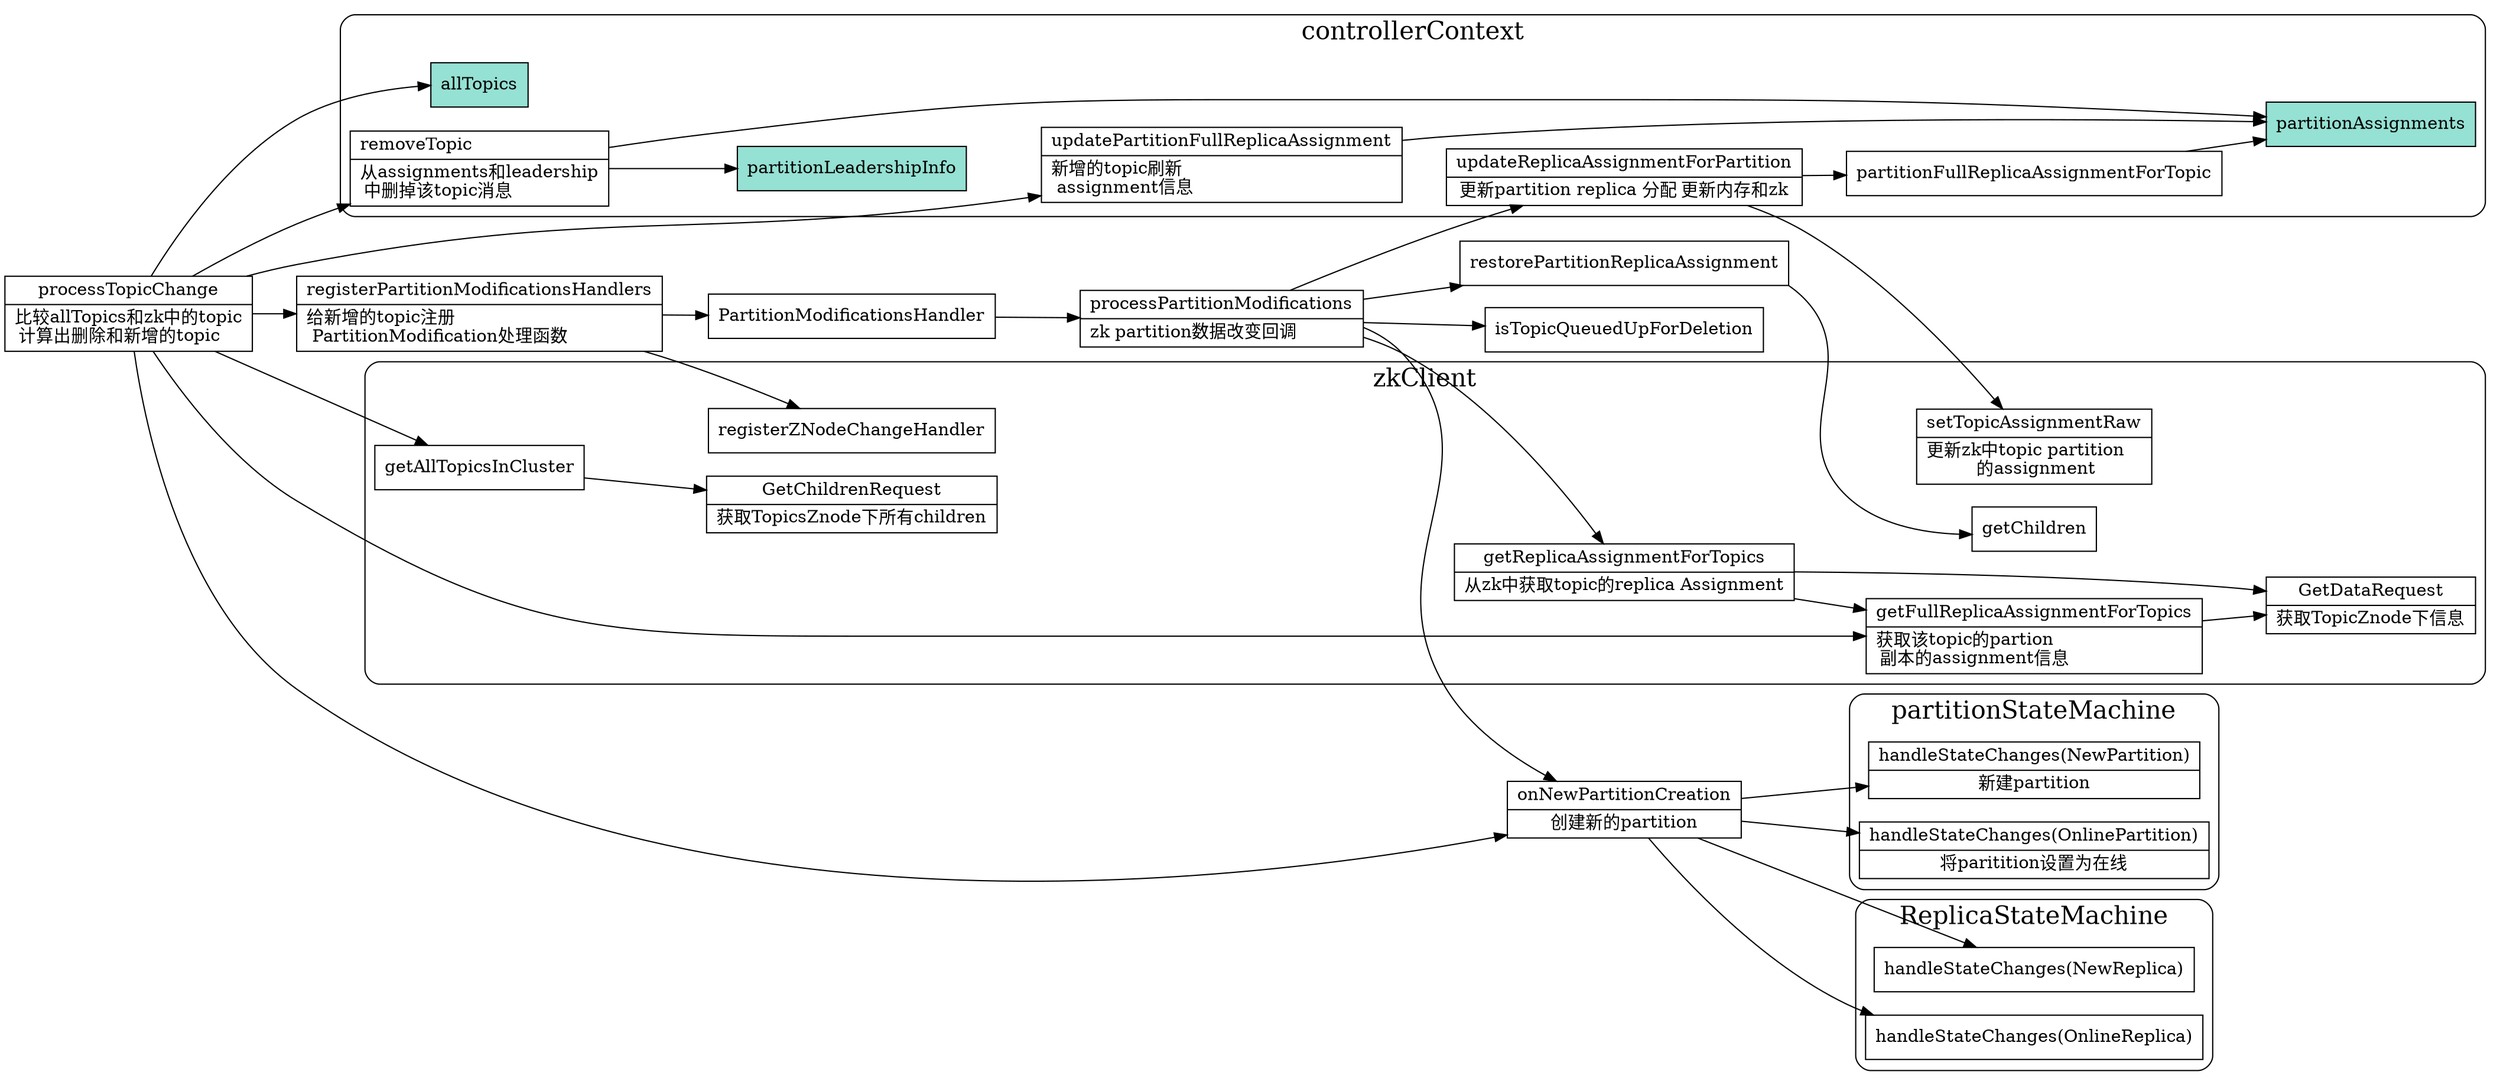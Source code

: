 digraph topic_change {
  node[shape=box;];
  newrank=true;
  rankdir=LR;
  subgraph cluster_zkClient {
    graph[label="zkClient";fontsize=20;style=rounded];
    getFullReplicaAssignmentForTopics[
      shape="record";
      label="{{
        getFullReplicaAssignmentForTopics|
        获取该topic的partion\l 
        副本的assignment信息\l
      }}";
    ];
    getFullReplicaAssignmentForTopics -> {
      GetDataRequest;
    }
    GetDataRequest[
      shape="record";
      label="{{
        GetDataRequest|
        获取TopicZnode下信息
      }}";
    ];

    getAllTopicsInCluster -> {
      GetChildrenRequest;
    }
    GetChildrenRequest[
      shape="record";
      label="{{
        GetChildrenRequest|
        获取TopicsZnode下所有children\l
      }}";
    ];
    registerZNodeChangeHandler;
    getChildren;
    setTopicAssignmentRaw;
    setTopicAssignmentRaw[
      shape="record";
      label="{{
        setTopicAssignmentRaw|
        更新zk中topic partition\l 
        的assignment
      }}";
    ];
    getReplicaAssignmentForTopics[
      shape="record";
      label="{{
        getReplicaAssignmentForTopics|
        从zk中获取topic的replica Assignment
      }}";
    ];
    getReplicaAssignmentForTopics -> {
      getFullReplicaAssignmentForTopics;
      GetDataRequest;
    }
  };
  subgraph cluster_controllerContext {
    graph[label="controllerContext";fontsize=20;style=rounded];
    partitionLeadershipInfo[
      fillcolor="#95e1d3";
      style=filled;
      shape="record";
      label="{{
        partitionLeadershipInfo
      }}";
    ];
    
    updateReplicaAssignmentForPartition[
      shape="record";
      label="{{
        updateReplicaAssignmentForPartition|
        更新partition replica 分配
        更新内存和zk
      }}";
    ];
    updatePartitionFullReplicaAssignment[
      shape="record";
      label="{{
        updatePartitionFullReplicaAssignment|
        更新controllerContext中缓存
      }}";
    ];
    updateReplicaAssignmentForPartition -> {
      partitionFullReplicaAssignmentForTopic;
      setTopicAssignmentRaw
    }
    partitionFullReplicaAssignmentForTopic -> partitionAssignments;
    allTopics[
      fillcolor="#95e1d3";
      style=filled;
      shape="record";
      label="{{
        allTopics
      }}";
    ];
    partitionAssignments[
      fillcolor="#95e1d3";
      style=filled;
      shape="record";
      label="{{
        partitionAssignments
      }}";
    ];
    updatePartitionFullReplicaAssignment[
      shape="record";
      label="{{
        updatePartitionFullReplicaAssignment|
        新增的topic刷新\l 
        assignment信息\l
      }}";
    ];

    updatePartitionFullReplicaAssignment -> {
      partitionAssignments;
    };
    removeTopic[
      shape="record";
      label="{{
        removeTopic\l|
        从assignments和leadership\l 
        中删掉该topic消息\l
      }}";
    ];
    removeTopic -> {
      partitionAssignments;
      partitionLeadershipInfo;
    }
  };
  subgraph cluster_partitionStateMachine {
    graph[label="partitionStateMachine";fontsize=20;style=rounded];
    pm_NewPartition[
      shape="record";
      label="{{
        handleStateChanges(NewPartition)\l|
        新建partition
      }}";
    ];
    pm_OnlinePartition[
      shape="record";
      label="{{
        handleStateChanges(OnlinePartition)\l|
        将paritition设置为在线
      }}";
    ];
  };

  subgraph cluster_ReplicaStateMachine {
    graph[label="ReplicaStateMachine";fontsize=20;style=rounded];
    rm_NewReplica[
      shape="record";
      label="{{
        handleStateChanges(NewReplica)
      }}";
    ];
    rm_OnlineReplica[
      shape="record";
      label="{{
        handleStateChanges(OnlineReplica)
      }}";
    ];
  };
  onNewPartitionCreation[
    shape="record";
    label="{{
      onNewPartitionCreation|
      创建新的partition
    }}";
  ];
  processTopicChange[
    shape="record";
    label="{{
      processTopicChange|
      比较allTopics和zk中的topic\l
      计算出删除和新增的topic\l
    }}";
  ];
  registerPartitionModificationsHandlers[
    shape="record";
    label="{{
      registerPartitionModificationsHandlers|
      给新增的topic注册\l 
      PartitionModification处理函数\l
    }}";
  ];

  processTopicChange -> {
    getAllTopicsInCluster;
    removeTopic;
    allTopics;
    registerPartitionModificationsHandlers;
    updatePartitionFullReplicaAssignment;
    onNewPartitionCreation;
    getFullReplicaAssignmentForTopics;
  }
  registerPartitionModificationsHandlers -> {
    registerZNodeChangeHandler;
    PartitionModificationsHandler;
  }
  onNewPartitionCreation -> {
    pm_OnlinePartition;
    pm_NewPartition;
    rm_NewReplica;
    rm_OnlineReplica;
  }
  processPartitionModifications[
    shape="record";
    label="{{
      processPartitionModifications|
      zk partition数据改变回调\l
    }}";
  ];
  PartitionModificationsHandler -> processPartitionModifications;
  processPartitionModifications -> {
    getReplicaAssignmentForTopics;
    isTopicQueuedUpForDeletion;
    restorePartitionReplicaAssignment;
    updateReplicaAssignmentForPartition;
    onNewPartitionCreation;
  }
  restorePartitionReplicaAssignment -> {
    getChildren;
  }
}
